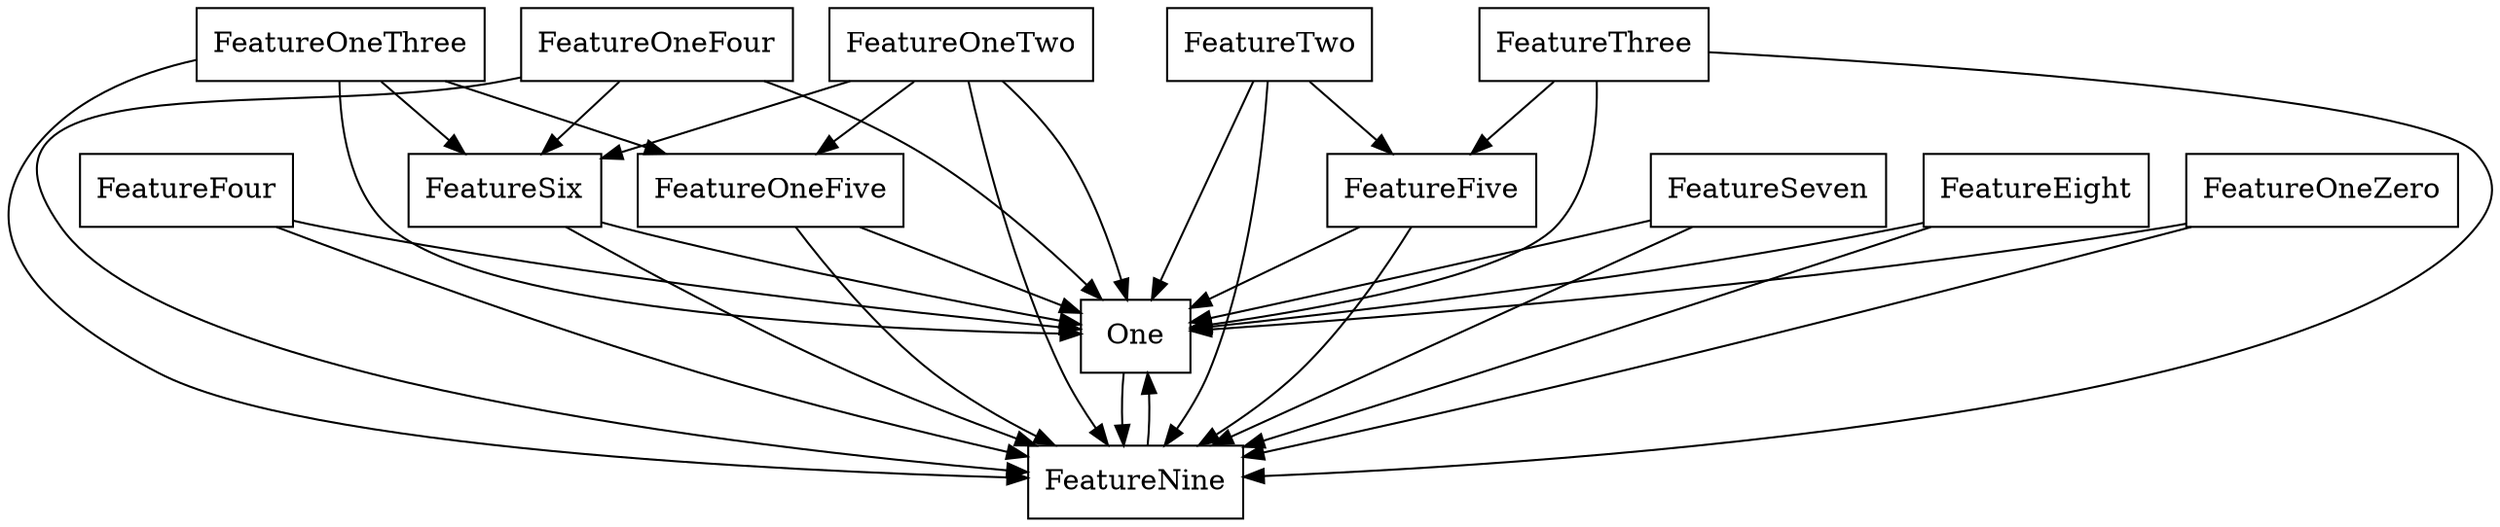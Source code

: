 digraph{
graph [rankdir=TB];
node [shape=box];
edge [arrowhead=normal];
0[label="FeatureOneThree",]
1[label="FeatureTwo",]
2[label="FeatureFive",]
3[label="FeatureSix",]
4[label="FeatureOneFour",]
5[label="FeatureFour",]
6[label="FeatureOneFive",]
7[label="FeatureThree",]
8[label="FeatureOneTwo",]
9[label="FeatureSeven",]
10[label="One",]
11[label="FeatureNine",]
12[label="FeatureEight",]
13[label="FeatureOneZero",]
0->3[label="",]
0->6[label="",]
0->10[label="",]
0->11[label="",]
1->2[label="",]
1->10[label="",]
1->11[label="",]
2->10[label="",]
2->11[label="",]
3->10[label="",]
3->11[label="",]
4->3[label="",]
4->10[label="",]
4->11[label="",]
5->10[label="",]
5->11[label="",]
6->10[label="",]
6->11[label="",]
7->2[label="",]
7->10[label="",]
7->11[label="",]
8->3[label="",]
8->6[label="",]
8->10[label="",]
8->11[label="",]
9->10[label="",]
9->11[label="",]
10->11[label="",]
11->10[label="",]
12->10[label="",]
12->11[label="",]
13->10[label="",]
13->11[label="",]
}

